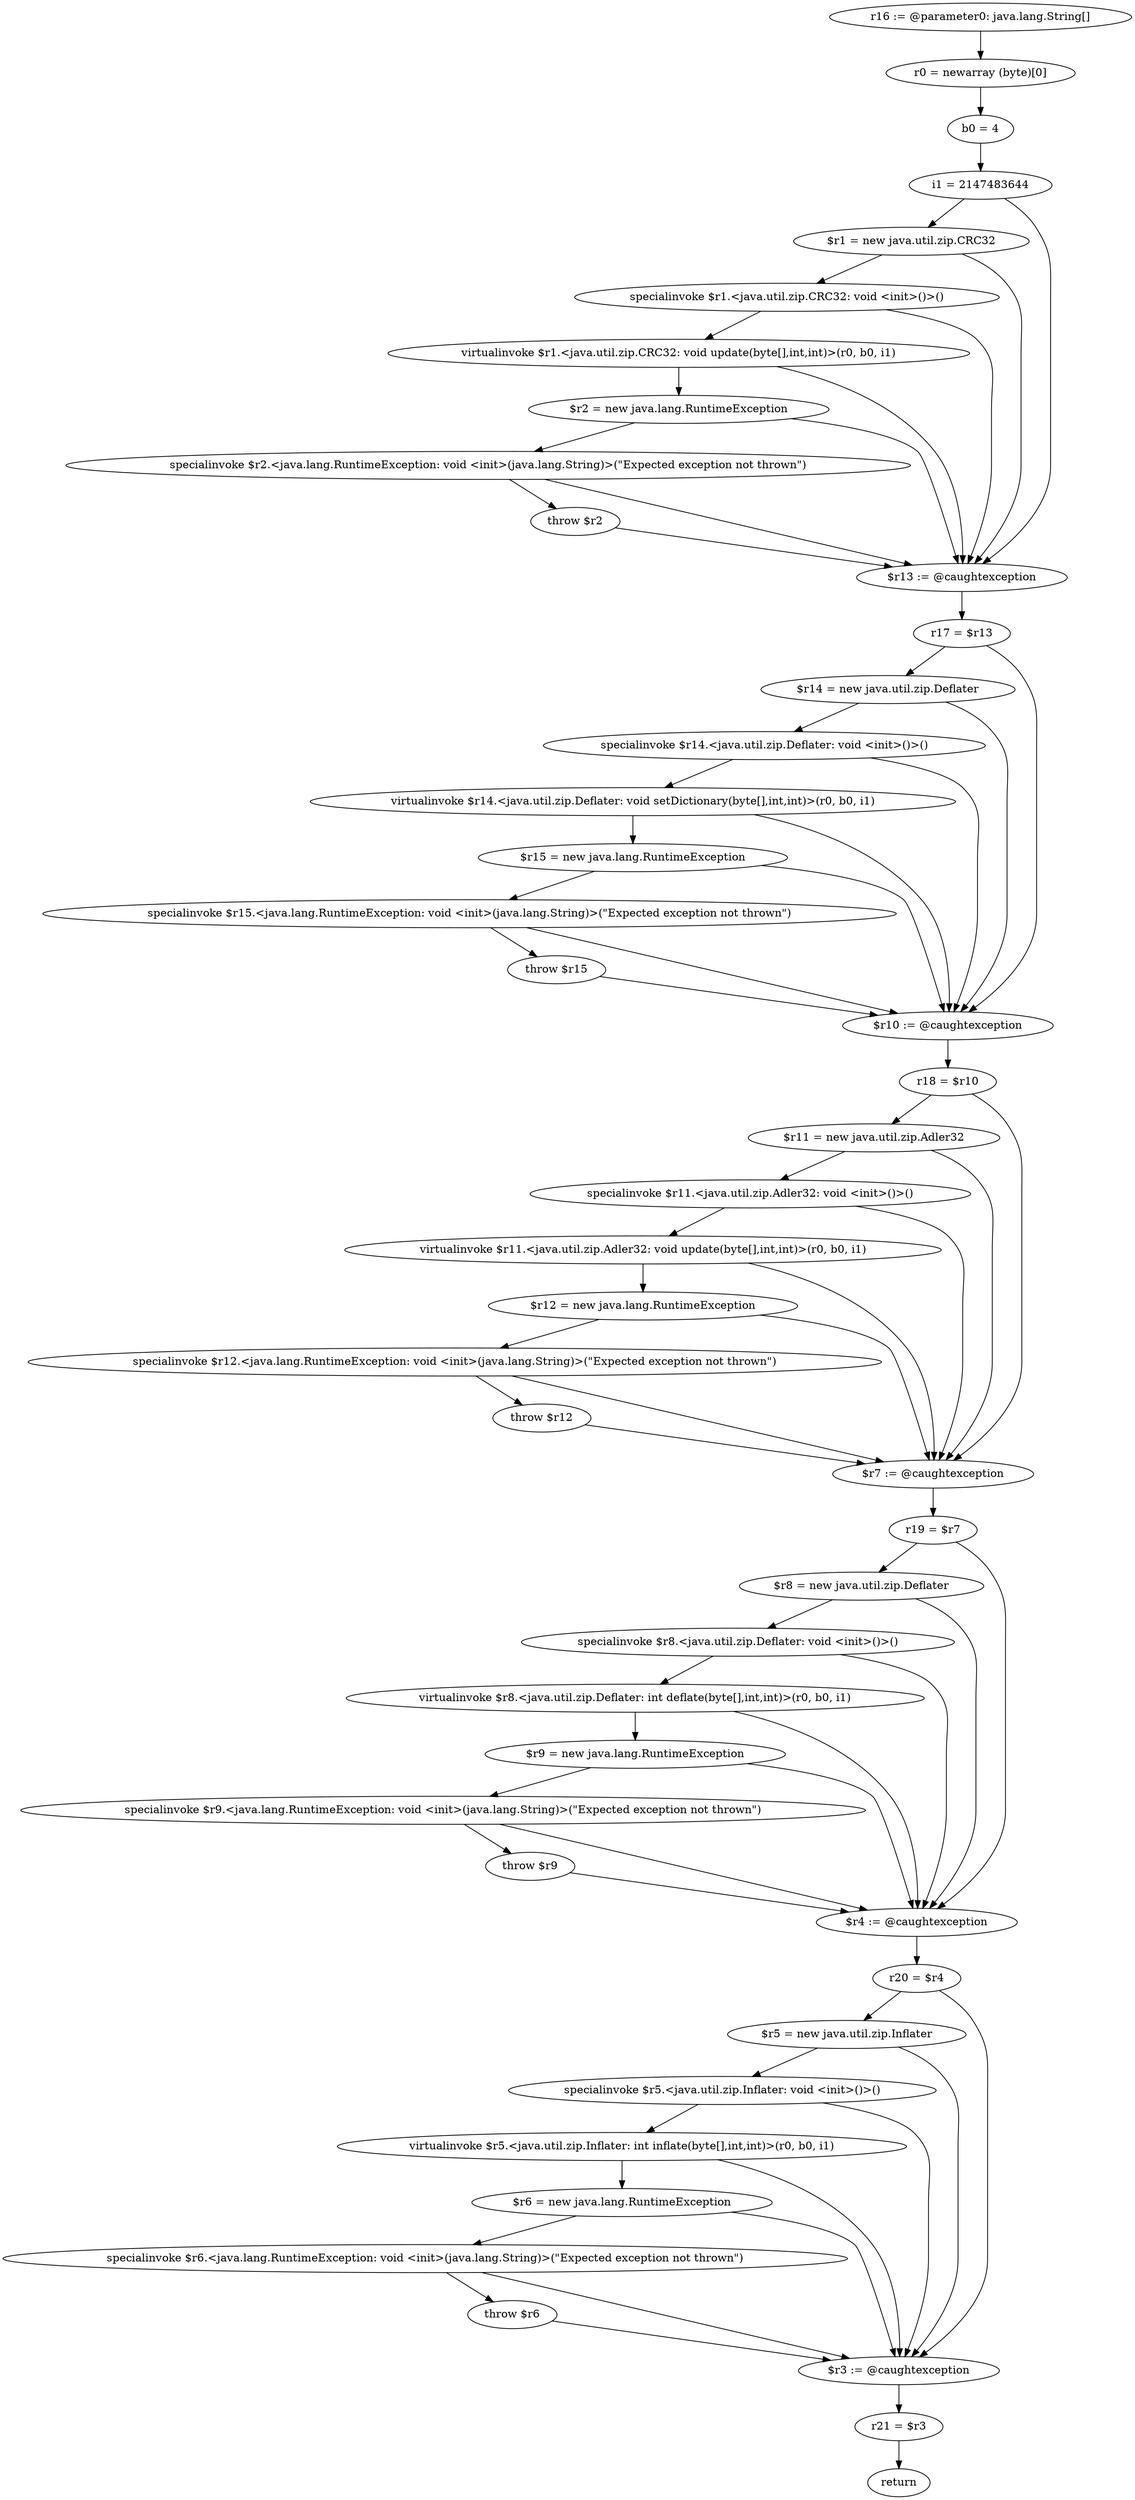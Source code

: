 digraph "unitGraph" {
    "r16 := @parameter0: java.lang.String[]"
    "r0 = newarray (byte)[0]"
    "b0 = 4"
    "i1 = 2147483644"
    "$r1 = new java.util.zip.CRC32"
    "specialinvoke $r1.<java.util.zip.CRC32: void <init>()>()"
    "virtualinvoke $r1.<java.util.zip.CRC32: void update(byte[],int,int)>(r0, b0, i1)"
    "$r2 = new java.lang.RuntimeException"
    "specialinvoke $r2.<java.lang.RuntimeException: void <init>(java.lang.String)>(\"Expected exception not thrown\")"
    "throw $r2"
    "$r13 := @caughtexception"
    "r17 = $r13"
    "$r14 = new java.util.zip.Deflater"
    "specialinvoke $r14.<java.util.zip.Deflater: void <init>()>()"
    "virtualinvoke $r14.<java.util.zip.Deflater: void setDictionary(byte[],int,int)>(r0, b0, i1)"
    "$r15 = new java.lang.RuntimeException"
    "specialinvoke $r15.<java.lang.RuntimeException: void <init>(java.lang.String)>(\"Expected exception not thrown\")"
    "throw $r15"
    "$r10 := @caughtexception"
    "r18 = $r10"
    "$r11 = new java.util.zip.Adler32"
    "specialinvoke $r11.<java.util.zip.Adler32: void <init>()>()"
    "virtualinvoke $r11.<java.util.zip.Adler32: void update(byte[],int,int)>(r0, b0, i1)"
    "$r12 = new java.lang.RuntimeException"
    "specialinvoke $r12.<java.lang.RuntimeException: void <init>(java.lang.String)>(\"Expected exception not thrown\")"
    "throw $r12"
    "$r7 := @caughtexception"
    "r19 = $r7"
    "$r8 = new java.util.zip.Deflater"
    "specialinvoke $r8.<java.util.zip.Deflater: void <init>()>()"
    "virtualinvoke $r8.<java.util.zip.Deflater: int deflate(byte[],int,int)>(r0, b0, i1)"
    "$r9 = new java.lang.RuntimeException"
    "specialinvoke $r9.<java.lang.RuntimeException: void <init>(java.lang.String)>(\"Expected exception not thrown\")"
    "throw $r9"
    "$r4 := @caughtexception"
    "r20 = $r4"
    "$r5 = new java.util.zip.Inflater"
    "specialinvoke $r5.<java.util.zip.Inflater: void <init>()>()"
    "virtualinvoke $r5.<java.util.zip.Inflater: int inflate(byte[],int,int)>(r0, b0, i1)"
    "$r6 = new java.lang.RuntimeException"
    "specialinvoke $r6.<java.lang.RuntimeException: void <init>(java.lang.String)>(\"Expected exception not thrown\")"
    "throw $r6"
    "$r3 := @caughtexception"
    "r21 = $r3"
    "return"
    "r16 := @parameter0: java.lang.String[]"->"r0 = newarray (byte)[0]";
    "r0 = newarray (byte)[0]"->"b0 = 4";
    "b0 = 4"->"i1 = 2147483644";
    "i1 = 2147483644"->"$r1 = new java.util.zip.CRC32";
    "i1 = 2147483644"->"$r13 := @caughtexception";
    "$r1 = new java.util.zip.CRC32"->"specialinvoke $r1.<java.util.zip.CRC32: void <init>()>()";
    "$r1 = new java.util.zip.CRC32"->"$r13 := @caughtexception";
    "specialinvoke $r1.<java.util.zip.CRC32: void <init>()>()"->"virtualinvoke $r1.<java.util.zip.CRC32: void update(byte[],int,int)>(r0, b0, i1)";
    "specialinvoke $r1.<java.util.zip.CRC32: void <init>()>()"->"$r13 := @caughtexception";
    "virtualinvoke $r1.<java.util.zip.CRC32: void update(byte[],int,int)>(r0, b0, i1)"->"$r2 = new java.lang.RuntimeException";
    "virtualinvoke $r1.<java.util.zip.CRC32: void update(byte[],int,int)>(r0, b0, i1)"->"$r13 := @caughtexception";
    "$r2 = new java.lang.RuntimeException"->"specialinvoke $r2.<java.lang.RuntimeException: void <init>(java.lang.String)>(\"Expected exception not thrown\")";
    "$r2 = new java.lang.RuntimeException"->"$r13 := @caughtexception";
    "specialinvoke $r2.<java.lang.RuntimeException: void <init>(java.lang.String)>(\"Expected exception not thrown\")"->"throw $r2";
    "specialinvoke $r2.<java.lang.RuntimeException: void <init>(java.lang.String)>(\"Expected exception not thrown\")"->"$r13 := @caughtexception";
    "throw $r2"->"$r13 := @caughtexception";
    "$r13 := @caughtexception"->"r17 = $r13";
    "r17 = $r13"->"$r14 = new java.util.zip.Deflater";
    "r17 = $r13"->"$r10 := @caughtexception";
    "$r14 = new java.util.zip.Deflater"->"specialinvoke $r14.<java.util.zip.Deflater: void <init>()>()";
    "$r14 = new java.util.zip.Deflater"->"$r10 := @caughtexception";
    "specialinvoke $r14.<java.util.zip.Deflater: void <init>()>()"->"virtualinvoke $r14.<java.util.zip.Deflater: void setDictionary(byte[],int,int)>(r0, b0, i1)";
    "specialinvoke $r14.<java.util.zip.Deflater: void <init>()>()"->"$r10 := @caughtexception";
    "virtualinvoke $r14.<java.util.zip.Deflater: void setDictionary(byte[],int,int)>(r0, b0, i1)"->"$r15 = new java.lang.RuntimeException";
    "virtualinvoke $r14.<java.util.zip.Deflater: void setDictionary(byte[],int,int)>(r0, b0, i1)"->"$r10 := @caughtexception";
    "$r15 = new java.lang.RuntimeException"->"specialinvoke $r15.<java.lang.RuntimeException: void <init>(java.lang.String)>(\"Expected exception not thrown\")";
    "$r15 = new java.lang.RuntimeException"->"$r10 := @caughtexception";
    "specialinvoke $r15.<java.lang.RuntimeException: void <init>(java.lang.String)>(\"Expected exception not thrown\")"->"throw $r15";
    "specialinvoke $r15.<java.lang.RuntimeException: void <init>(java.lang.String)>(\"Expected exception not thrown\")"->"$r10 := @caughtexception";
    "throw $r15"->"$r10 := @caughtexception";
    "$r10 := @caughtexception"->"r18 = $r10";
    "r18 = $r10"->"$r11 = new java.util.zip.Adler32";
    "r18 = $r10"->"$r7 := @caughtexception";
    "$r11 = new java.util.zip.Adler32"->"specialinvoke $r11.<java.util.zip.Adler32: void <init>()>()";
    "$r11 = new java.util.zip.Adler32"->"$r7 := @caughtexception";
    "specialinvoke $r11.<java.util.zip.Adler32: void <init>()>()"->"virtualinvoke $r11.<java.util.zip.Adler32: void update(byte[],int,int)>(r0, b0, i1)";
    "specialinvoke $r11.<java.util.zip.Adler32: void <init>()>()"->"$r7 := @caughtexception";
    "virtualinvoke $r11.<java.util.zip.Adler32: void update(byte[],int,int)>(r0, b0, i1)"->"$r12 = new java.lang.RuntimeException";
    "virtualinvoke $r11.<java.util.zip.Adler32: void update(byte[],int,int)>(r0, b0, i1)"->"$r7 := @caughtexception";
    "$r12 = new java.lang.RuntimeException"->"specialinvoke $r12.<java.lang.RuntimeException: void <init>(java.lang.String)>(\"Expected exception not thrown\")";
    "$r12 = new java.lang.RuntimeException"->"$r7 := @caughtexception";
    "specialinvoke $r12.<java.lang.RuntimeException: void <init>(java.lang.String)>(\"Expected exception not thrown\")"->"throw $r12";
    "specialinvoke $r12.<java.lang.RuntimeException: void <init>(java.lang.String)>(\"Expected exception not thrown\")"->"$r7 := @caughtexception";
    "throw $r12"->"$r7 := @caughtexception";
    "$r7 := @caughtexception"->"r19 = $r7";
    "r19 = $r7"->"$r8 = new java.util.zip.Deflater";
    "r19 = $r7"->"$r4 := @caughtexception";
    "$r8 = new java.util.zip.Deflater"->"specialinvoke $r8.<java.util.zip.Deflater: void <init>()>()";
    "$r8 = new java.util.zip.Deflater"->"$r4 := @caughtexception";
    "specialinvoke $r8.<java.util.zip.Deflater: void <init>()>()"->"virtualinvoke $r8.<java.util.zip.Deflater: int deflate(byte[],int,int)>(r0, b0, i1)";
    "specialinvoke $r8.<java.util.zip.Deflater: void <init>()>()"->"$r4 := @caughtexception";
    "virtualinvoke $r8.<java.util.zip.Deflater: int deflate(byte[],int,int)>(r0, b0, i1)"->"$r9 = new java.lang.RuntimeException";
    "virtualinvoke $r8.<java.util.zip.Deflater: int deflate(byte[],int,int)>(r0, b0, i1)"->"$r4 := @caughtexception";
    "$r9 = new java.lang.RuntimeException"->"specialinvoke $r9.<java.lang.RuntimeException: void <init>(java.lang.String)>(\"Expected exception not thrown\")";
    "$r9 = new java.lang.RuntimeException"->"$r4 := @caughtexception";
    "specialinvoke $r9.<java.lang.RuntimeException: void <init>(java.lang.String)>(\"Expected exception not thrown\")"->"throw $r9";
    "specialinvoke $r9.<java.lang.RuntimeException: void <init>(java.lang.String)>(\"Expected exception not thrown\")"->"$r4 := @caughtexception";
    "throw $r9"->"$r4 := @caughtexception";
    "$r4 := @caughtexception"->"r20 = $r4";
    "r20 = $r4"->"$r5 = new java.util.zip.Inflater";
    "r20 = $r4"->"$r3 := @caughtexception";
    "$r5 = new java.util.zip.Inflater"->"specialinvoke $r5.<java.util.zip.Inflater: void <init>()>()";
    "$r5 = new java.util.zip.Inflater"->"$r3 := @caughtexception";
    "specialinvoke $r5.<java.util.zip.Inflater: void <init>()>()"->"virtualinvoke $r5.<java.util.zip.Inflater: int inflate(byte[],int,int)>(r0, b0, i1)";
    "specialinvoke $r5.<java.util.zip.Inflater: void <init>()>()"->"$r3 := @caughtexception";
    "virtualinvoke $r5.<java.util.zip.Inflater: int inflate(byte[],int,int)>(r0, b0, i1)"->"$r6 = new java.lang.RuntimeException";
    "virtualinvoke $r5.<java.util.zip.Inflater: int inflate(byte[],int,int)>(r0, b0, i1)"->"$r3 := @caughtexception";
    "$r6 = new java.lang.RuntimeException"->"specialinvoke $r6.<java.lang.RuntimeException: void <init>(java.lang.String)>(\"Expected exception not thrown\")";
    "$r6 = new java.lang.RuntimeException"->"$r3 := @caughtexception";
    "specialinvoke $r6.<java.lang.RuntimeException: void <init>(java.lang.String)>(\"Expected exception not thrown\")"->"throw $r6";
    "specialinvoke $r6.<java.lang.RuntimeException: void <init>(java.lang.String)>(\"Expected exception not thrown\")"->"$r3 := @caughtexception";
    "throw $r6"->"$r3 := @caughtexception";
    "$r3 := @caughtexception"->"r21 = $r3";
    "r21 = $r3"->"return";
}

